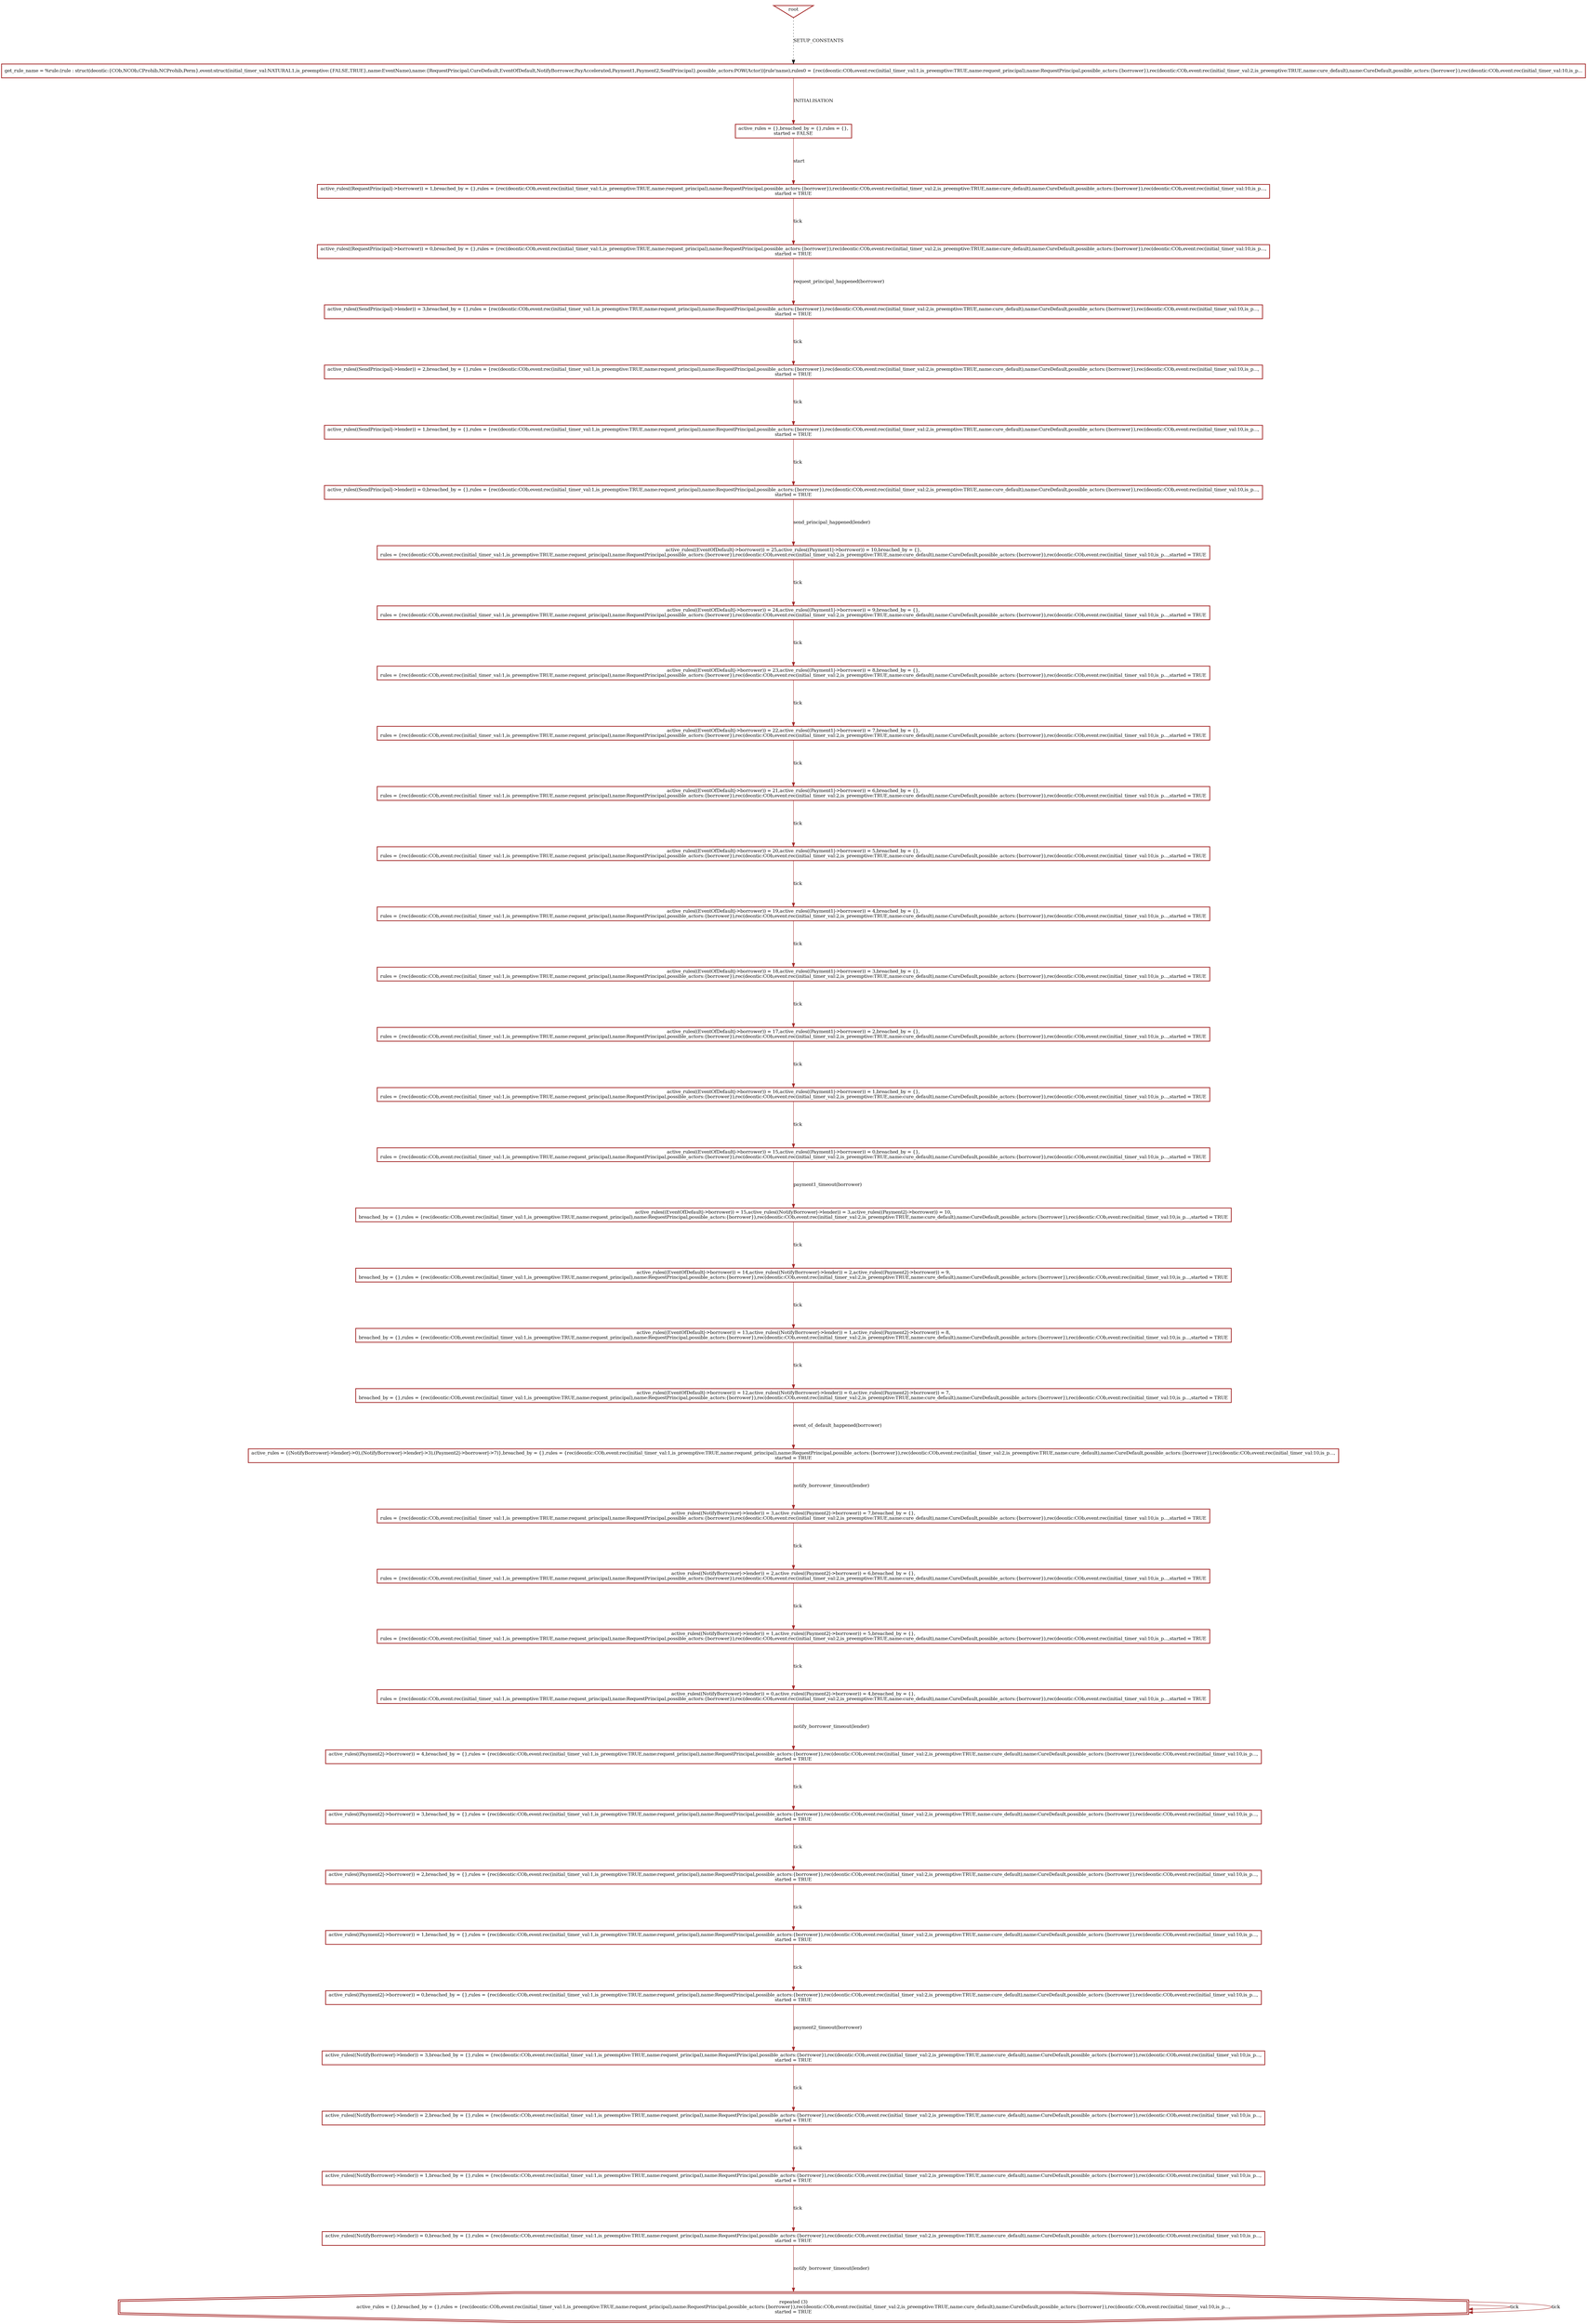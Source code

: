 digraph history {
graph [nodesep=1.5, ranksep=1.5];
0 [shape=box, color="brown", fontsize=12, penwidth=2, label="get_rule_name = %rule.(rule : struct(deontic:\{COb,NCOb,CProhib,NCProhib,Perm\},event:struct(initial_timer_val:NATURAL1,is_preemptive:\{FALSE,TRUE\},name:EventName),name:\{RequestPrincipal,CureDefault,EventOfDefault,NotifyBorrower,PayAccelerated,Payment1,Payment2,SendPrincipal\},possible_actors:POW(Actor))\|rule\'name),rules0 = \{rec(deontic:COb,event:rec(initial_timer_val:1,is_preemptive:TRUE,name:request_principal),name:RequestPrincipal,possible_actors:\{borrower\}),rec(deontic:COb,event:rec(initial_timer_val:2,is_preemptive:TRUE,name:cure_default),name:CureDefault,possible_actors:\{borrower\}),rec(deontic:COb,event:rec(initial_timer_val:10,is_p..."];

1 [shape=box, color="brown", fontsize=12, penwidth=2, label="active_rules = \{\},breached_by = \{\},rules = \{\},\nstarted = FALSE"];

2 [shape=box, color="brown", fontsize=12, penwidth=2, label="active_rules((RequestPrincipal\|-\>borrower)) = 1,breached_by = \{\},rules = \{rec(deontic:COb,event:rec(initial_timer_val:1,is_preemptive:TRUE,name:request_principal),name:RequestPrincipal,possible_actors:\{borrower\}),rec(deontic:COb,event:rec(initial_timer_val:2,is_preemptive:TRUE,name:cure_default),name:CureDefault,possible_actors:\{borrower\}),rec(deontic:COb,event:rec(initial_timer_val:10,is_p...,\nstarted = TRUE"];

3 [shape=box, color="brown", fontsize=12, penwidth=2, label="active_rules((RequestPrincipal\|-\>borrower)) = 0,breached_by = \{\},rules = \{rec(deontic:COb,event:rec(initial_timer_val:1,is_preemptive:TRUE,name:request_principal),name:RequestPrincipal,possible_actors:\{borrower\}),rec(deontic:COb,event:rec(initial_timer_val:2,is_preemptive:TRUE,name:cure_default),name:CureDefault,possible_actors:\{borrower\}),rec(deontic:COb,event:rec(initial_timer_val:10,is_p...,\nstarted = TRUE"];

4 [shape=box, color="brown", fontsize=12, penwidth=2, label="active_rules((SendPrincipal\|-\>lender)) = 3,breached_by = \{\},rules = \{rec(deontic:COb,event:rec(initial_timer_val:1,is_preemptive:TRUE,name:request_principal),name:RequestPrincipal,possible_actors:\{borrower\}),rec(deontic:COb,event:rec(initial_timer_val:2,is_preemptive:TRUE,name:cure_default),name:CureDefault,possible_actors:\{borrower\}),rec(deontic:COb,event:rec(initial_timer_val:10,is_p...,\nstarted = TRUE"];

5 [shape=doubleoctagon, color="brown", fontsize=12, penwidth=2, label="repeated (3)\nactive_rules = \{\},breached_by = \{\},rules = \{rec(deontic:COb,event:rec(initial_timer_val:1,is_preemptive:TRUE,name:request_principal),name:RequestPrincipal,possible_actors:\{borrower\}),rec(deontic:COb,event:rec(initial_timer_val:2,is_preemptive:TRUE,name:cure_default),name:CureDefault,possible_actors:\{borrower\}),rec(deontic:COb,event:rec(initial_timer_val:10,is_p...,\nstarted = TRUE"];

6 [shape=box, color="brown", fontsize=12, penwidth=2, label="active_rules((SendPrincipal\|-\>lender)) = 2,breached_by = \{\},rules = \{rec(deontic:COb,event:rec(initial_timer_val:1,is_preemptive:TRUE,name:request_principal),name:RequestPrincipal,possible_actors:\{borrower\}),rec(deontic:COb,event:rec(initial_timer_val:2,is_preemptive:TRUE,name:cure_default),name:CureDefault,possible_actors:\{borrower\}),rec(deontic:COb,event:rec(initial_timer_val:10,is_p...,\nstarted = TRUE"];

7 [shape=box, color="brown", fontsize=12, penwidth=2, label="active_rules((EventOfDefault\|-\>borrower)) = 25,active_rules((Payment1\|-\>borrower)) = 10,breached_by = \{\},\nrules = \{rec(deontic:COb,event:rec(initial_timer_val:1,is_preemptive:TRUE,name:request_principal),name:RequestPrincipal,possible_actors:\{borrower\}),rec(deontic:COb,event:rec(initial_timer_val:2,is_preemptive:TRUE,name:cure_default),name:CureDefault,possible_actors:\{borrower\}),rec(deontic:COb,event:rec(initial_timer_val:10,is_p...,started = TRUE"];

8 [shape=box, color="brown", fontsize=12, penwidth=2, label="active_rules((SendPrincipal\|-\>lender)) = 1,breached_by = \{\},rules = \{rec(deontic:COb,event:rec(initial_timer_val:1,is_preemptive:TRUE,name:request_principal),name:RequestPrincipal,possible_actors:\{borrower\}),rec(deontic:COb,event:rec(initial_timer_val:2,is_preemptive:TRUE,name:cure_default),name:CureDefault,possible_actors:\{borrower\}),rec(deontic:COb,event:rec(initial_timer_val:10,is_p...,\nstarted = TRUE"];

9 [shape=box, color="brown", fontsize=12, penwidth=2, label="active_rules((SendPrincipal\|-\>lender)) = 0,breached_by = \{\},rules = \{rec(deontic:COb,event:rec(initial_timer_val:1,is_preemptive:TRUE,name:request_principal),name:RequestPrincipal,possible_actors:\{borrower\}),rec(deontic:COb,event:rec(initial_timer_val:2,is_preemptive:TRUE,name:cure_default),name:CureDefault,possible_actors:\{borrower\}),rec(deontic:COb,event:rec(initial_timer_val:10,is_p...,\nstarted = TRUE"];

11 [shape=box, color="brown", fontsize=12, penwidth=2, label="active_rules((EventOfDefault\|-\>borrower)) = 24,active_rules((Payment1\|-\>borrower)) = 9,breached_by = \{\},\nrules = \{rec(deontic:COb,event:rec(initial_timer_val:1,is_preemptive:TRUE,name:request_principal),name:RequestPrincipal,possible_actors:\{borrower\}),rec(deontic:COb,event:rec(initial_timer_val:2,is_preemptive:TRUE,name:cure_default),name:CureDefault,possible_actors:\{borrower\}),rec(deontic:COb,event:rec(initial_timer_val:10,is_p...,started = TRUE"];

13 [shape=box, color="brown", fontsize=12, penwidth=2, label="active_rules((EventOfDefault\|-\>borrower)) = 23,active_rules((Payment1\|-\>borrower)) = 8,breached_by = \{\},\nrules = \{rec(deontic:COb,event:rec(initial_timer_val:1,is_preemptive:TRUE,name:request_principal),name:RequestPrincipal,possible_actors:\{borrower\}),rec(deontic:COb,event:rec(initial_timer_val:2,is_preemptive:TRUE,name:cure_default),name:CureDefault,possible_actors:\{borrower\}),rec(deontic:COb,event:rec(initial_timer_val:10,is_p...,started = TRUE"];

17 [shape=box, color="brown", fontsize=12, penwidth=2, label="active_rules((EventOfDefault\|-\>borrower)) = 22,active_rules((Payment1\|-\>borrower)) = 7,breached_by = \{\},\nrules = \{rec(deontic:COb,event:rec(initial_timer_val:1,is_preemptive:TRUE,name:request_principal),name:RequestPrincipal,possible_actors:\{borrower\}),rec(deontic:COb,event:rec(initial_timer_val:2,is_preemptive:TRUE,name:cure_default),name:CureDefault,possible_actors:\{borrower\}),rec(deontic:COb,event:rec(initial_timer_val:10,is_p...,started = TRUE"];

21 [shape=box, color="brown", fontsize=12, penwidth=2, label="active_rules((EventOfDefault\|-\>borrower)) = 21,active_rules((Payment1\|-\>borrower)) = 6,breached_by = \{\},\nrules = \{rec(deontic:COb,event:rec(initial_timer_val:1,is_preemptive:TRUE,name:request_principal),name:RequestPrincipal,possible_actors:\{borrower\}),rec(deontic:COb,event:rec(initial_timer_val:2,is_preemptive:TRUE,name:cure_default),name:CureDefault,possible_actors:\{borrower\}),rec(deontic:COb,event:rec(initial_timer_val:10,is_p...,started = TRUE"];

25 [shape=box, color="brown", fontsize=12, penwidth=2, label="active_rules((EventOfDefault\|-\>borrower)) = 20,active_rules((Payment1\|-\>borrower)) = 5,breached_by = \{\},\nrules = \{rec(deontic:COb,event:rec(initial_timer_val:1,is_preemptive:TRUE,name:request_principal),name:RequestPrincipal,possible_actors:\{borrower\}),rec(deontic:COb,event:rec(initial_timer_val:2,is_preemptive:TRUE,name:cure_default),name:CureDefault,possible_actors:\{borrower\}),rec(deontic:COb,event:rec(initial_timer_val:10,is_p...,started = TRUE"];

29 [shape=box, color="brown", fontsize=12, penwidth=2, label="active_rules((EventOfDefault\|-\>borrower)) = 19,active_rules((Payment1\|-\>borrower)) = 4,breached_by = \{\},\nrules = \{rec(deontic:COb,event:rec(initial_timer_val:1,is_preemptive:TRUE,name:request_principal),name:RequestPrincipal,possible_actors:\{borrower\}),rec(deontic:COb,event:rec(initial_timer_val:2,is_preemptive:TRUE,name:cure_default),name:CureDefault,possible_actors:\{borrower\}),rec(deontic:COb,event:rec(initial_timer_val:10,is_p...,started = TRUE"];

33 [shape=box, color="brown", fontsize=12, penwidth=2, label="active_rules((EventOfDefault\|-\>borrower)) = 18,active_rules((Payment1\|-\>borrower)) = 3,breached_by = \{\},\nrules = \{rec(deontic:COb,event:rec(initial_timer_val:1,is_preemptive:TRUE,name:request_principal),name:RequestPrincipal,possible_actors:\{borrower\}),rec(deontic:COb,event:rec(initial_timer_val:2,is_preemptive:TRUE,name:cure_default),name:CureDefault,possible_actors:\{borrower\}),rec(deontic:COb,event:rec(initial_timer_val:10,is_p...,started = TRUE"];

37 [shape=box, color="brown", fontsize=12, penwidth=2, label="active_rules((EventOfDefault\|-\>borrower)) = 17,active_rules((Payment1\|-\>borrower)) = 2,breached_by = \{\},\nrules = \{rec(deontic:COb,event:rec(initial_timer_val:1,is_preemptive:TRUE,name:request_principal),name:RequestPrincipal,possible_actors:\{borrower\}),rec(deontic:COb,event:rec(initial_timer_val:2,is_preemptive:TRUE,name:cure_default),name:CureDefault,possible_actors:\{borrower\}),rec(deontic:COb,event:rec(initial_timer_val:10,is_p...,started = TRUE"];

41 [shape=box, color="brown", fontsize=12, penwidth=2, label="active_rules((EventOfDefault\|-\>borrower)) = 16,active_rules((Payment1\|-\>borrower)) = 1,breached_by = \{\},\nrules = \{rec(deontic:COb,event:rec(initial_timer_val:1,is_preemptive:TRUE,name:request_principal),name:RequestPrincipal,possible_actors:\{borrower\}),rec(deontic:COb,event:rec(initial_timer_val:2,is_preemptive:TRUE,name:cure_default),name:CureDefault,possible_actors:\{borrower\}),rec(deontic:COb,event:rec(initial_timer_val:10,is_p...,started = TRUE"];

45 [shape=box, color="brown", fontsize=12, penwidth=2, label="active_rules((EventOfDefault\|-\>borrower)) = 15,active_rules((Payment1\|-\>borrower)) = 0,breached_by = \{\},\nrules = \{rec(deontic:COb,event:rec(initial_timer_val:1,is_preemptive:TRUE,name:request_principal),name:RequestPrincipal,possible_actors:\{borrower\}),rec(deontic:COb,event:rec(initial_timer_val:2,is_preemptive:TRUE,name:cure_default),name:CureDefault,possible_actors:\{borrower\}),rec(deontic:COb,event:rec(initial_timer_val:10,is_p...,started = TRUE"];

50 [shape=box, color="brown", fontsize=12, penwidth=2, label="active_rules((EventOfDefault\|-\>borrower)) = 15,active_rules((NotifyBorrower\|-\>lender)) = 3,active_rules((Payment2\|-\>borrower)) = 10,\nbreached_by = \{\},rules = \{rec(deontic:COb,event:rec(initial_timer_val:1,is_preemptive:TRUE,name:request_principal),name:RequestPrincipal,possible_actors:\{borrower\}),rec(deontic:COb,event:rec(initial_timer_val:2,is_preemptive:TRUE,name:cure_default),name:CureDefault,possible_actors:\{borrower\}),rec(deontic:COb,event:rec(initial_timer_val:10,is_p...,started = TRUE"];

54 [shape=box, color="brown", fontsize=12, penwidth=2, label="active_rules((EventOfDefault\|-\>borrower)) = 14,active_rules((NotifyBorrower\|-\>lender)) = 2,active_rules((Payment2\|-\>borrower)) = 9,\nbreached_by = \{\},rules = \{rec(deontic:COb,event:rec(initial_timer_val:1,is_preemptive:TRUE,name:request_principal),name:RequestPrincipal,possible_actors:\{borrower\}),rec(deontic:COb,event:rec(initial_timer_val:2,is_preemptive:TRUE,name:cure_default),name:CureDefault,possible_actors:\{borrower\}),rec(deontic:COb,event:rec(initial_timer_val:10,is_p...,started = TRUE"];

58 [shape=box, color="brown", fontsize=12, penwidth=2, label="active_rules((EventOfDefault\|-\>borrower)) = 13,active_rules((NotifyBorrower\|-\>lender)) = 1,active_rules((Payment2\|-\>borrower)) = 8,\nbreached_by = \{\},rules = \{rec(deontic:COb,event:rec(initial_timer_val:1,is_preemptive:TRUE,name:request_principal),name:RequestPrincipal,possible_actors:\{borrower\}),rec(deontic:COb,event:rec(initial_timer_val:2,is_preemptive:TRUE,name:cure_default),name:CureDefault,possible_actors:\{borrower\}),rec(deontic:COb,event:rec(initial_timer_val:10,is_p...,started = TRUE"];

65 [shape=box, color="brown", fontsize=12, penwidth=2, label="active_rules((EventOfDefault\|-\>borrower)) = 12,active_rules((NotifyBorrower\|-\>lender)) = 0,active_rules((Payment2\|-\>borrower)) = 7,\nbreached_by = \{\},rules = \{rec(deontic:COb,event:rec(initial_timer_val:1,is_preemptive:TRUE,name:request_principal),name:RequestPrincipal,possible_actors:\{borrower\}),rec(deontic:COb,event:rec(initial_timer_val:2,is_preemptive:TRUE,name:cure_default),name:CureDefault,possible_actors:\{borrower\}),rec(deontic:COb,event:rec(initial_timer_val:10,is_p...,started = TRUE"];

73 [shape=box, color="brown", fontsize=12, penwidth=2, label="active_rules = \{(NotifyBorrower\|-\>lender\|-\>0),(NotifyBorrower\|-\>lender\|-\>3),(Payment2\|-\>borrower\|-\>7)\},breached_by = \{\},rules = \{rec(deontic:COb,event:rec(initial_timer_val:1,is_preemptive:TRUE,name:request_principal),name:RequestPrincipal,possible_actors:\{borrower\}),rec(deontic:COb,event:rec(initial_timer_val:2,is_preemptive:TRUE,name:cure_default),name:CureDefault,possible_actors:\{borrower\}),rec(deontic:COb,event:rec(initial_timer_val:10,is_p...,\nstarted = TRUE"];

82 [shape=box, color="brown", fontsize=12, penwidth=2, label="active_rules((NotifyBorrower\|-\>lender)) = 3,active_rules((Payment2\|-\>borrower)) = 7,breached_by = \{\},\nrules = \{rec(deontic:COb,event:rec(initial_timer_val:1,is_preemptive:TRUE,name:request_principal),name:RequestPrincipal,possible_actors:\{borrower\}),rec(deontic:COb,event:rec(initial_timer_val:2,is_preemptive:TRUE,name:cure_default),name:CureDefault,possible_actors:\{borrower\}),rec(deontic:COb,event:rec(initial_timer_val:10,is_p...,started = TRUE"];

88 [shape=box, color="brown", fontsize=12, penwidth=2, label="active_rules((NotifyBorrower\|-\>lender)) = 2,active_rules((Payment2\|-\>borrower)) = 6,breached_by = \{\},\nrules = \{rec(deontic:COb,event:rec(initial_timer_val:1,is_preemptive:TRUE,name:request_principal),name:RequestPrincipal,possible_actors:\{borrower\}),rec(deontic:COb,event:rec(initial_timer_val:2,is_preemptive:TRUE,name:cure_default),name:CureDefault,possible_actors:\{borrower\}),rec(deontic:COb,event:rec(initial_timer_val:10,is_p...,started = TRUE"];

95 [shape=box, color="brown", fontsize=12, penwidth=2, label="active_rules((NotifyBorrower\|-\>lender)) = 1,active_rules((Payment2\|-\>borrower)) = 5,breached_by = \{\},\nrules = \{rec(deontic:COb,event:rec(initial_timer_val:1,is_preemptive:TRUE,name:request_principal),name:RequestPrincipal,possible_actors:\{borrower\}),rec(deontic:COb,event:rec(initial_timer_val:2,is_preemptive:TRUE,name:cure_default),name:CureDefault,possible_actors:\{borrower\}),rec(deontic:COb,event:rec(initial_timer_val:10,is_p...,started = TRUE"];

97 [shape=box, color="brown", fontsize=12, penwidth=2, label="active_rules((NotifyBorrower\|-\>lender)) = 0,active_rules((Payment2\|-\>borrower)) = 4,breached_by = \{\},\nrules = \{rec(deontic:COb,event:rec(initial_timer_val:1,is_preemptive:TRUE,name:request_principal),name:RequestPrincipal,possible_actors:\{borrower\}),rec(deontic:COb,event:rec(initial_timer_val:2,is_preemptive:TRUE,name:cure_default),name:CureDefault,possible_actors:\{borrower\}),rec(deontic:COb,event:rec(initial_timer_val:10,is_p...,started = TRUE"];

101 [shape=box, color="brown", fontsize=12, penwidth=2, label="active_rules((Payment2\|-\>borrower)) = 4,breached_by = \{\},rules = \{rec(deontic:COb,event:rec(initial_timer_val:1,is_preemptive:TRUE,name:request_principal),name:RequestPrincipal,possible_actors:\{borrower\}),rec(deontic:COb,event:rec(initial_timer_val:2,is_preemptive:TRUE,name:cure_default),name:CureDefault,possible_actors:\{borrower\}),rec(deontic:COb,event:rec(initial_timer_val:10,is_p...,\nstarted = TRUE"];

104 [shape=box, color="brown", fontsize=12, penwidth=2, label="active_rules((Payment2\|-\>borrower)) = 3,breached_by = \{\},rules = \{rec(deontic:COb,event:rec(initial_timer_val:1,is_preemptive:TRUE,name:request_principal),name:RequestPrincipal,possible_actors:\{borrower\}),rec(deontic:COb,event:rec(initial_timer_val:2,is_preemptive:TRUE,name:cure_default),name:CureDefault,possible_actors:\{borrower\}),rec(deontic:COb,event:rec(initial_timer_val:10,is_p...,\nstarted = TRUE"];

106 [shape=box, color="brown", fontsize=12, penwidth=2, label="active_rules((Payment2\|-\>borrower)) = 2,breached_by = \{\},rules = \{rec(deontic:COb,event:rec(initial_timer_val:1,is_preemptive:TRUE,name:request_principal),name:RequestPrincipal,possible_actors:\{borrower\}),rec(deontic:COb,event:rec(initial_timer_val:2,is_preemptive:TRUE,name:cure_default),name:CureDefault,possible_actors:\{borrower\}),rec(deontic:COb,event:rec(initial_timer_val:10,is_p...,\nstarted = TRUE"];

107 [shape=box, color="brown", fontsize=12, penwidth=2, label="active_rules((Payment2\|-\>borrower)) = 1,breached_by = \{\},rules = \{rec(deontic:COb,event:rec(initial_timer_val:1,is_preemptive:TRUE,name:request_principal),name:RequestPrincipal,possible_actors:\{borrower\}),rec(deontic:COb,event:rec(initial_timer_val:2,is_preemptive:TRUE,name:cure_default),name:CureDefault,possible_actors:\{borrower\}),rec(deontic:COb,event:rec(initial_timer_val:10,is_p...,\nstarted = TRUE"];

108 [shape=box, color="brown", fontsize=12, penwidth=2, label="active_rules((Payment2\|-\>borrower)) = 0,breached_by = \{\},rules = \{rec(deontic:COb,event:rec(initial_timer_val:1,is_preemptive:TRUE,name:request_principal),name:RequestPrincipal,possible_actors:\{borrower\}),rec(deontic:COb,event:rec(initial_timer_val:2,is_preemptive:TRUE,name:cure_default),name:CureDefault,possible_actors:\{borrower\}),rec(deontic:COb,event:rec(initial_timer_val:10,is_p...,\nstarted = TRUE"];

109 [shape=box, color="brown", fontsize=12, penwidth=2, label="active_rules((NotifyBorrower\|-\>lender)) = 3,breached_by = \{\},rules = \{rec(deontic:COb,event:rec(initial_timer_val:1,is_preemptive:TRUE,name:request_principal),name:RequestPrincipal,possible_actors:\{borrower\}),rec(deontic:COb,event:rec(initial_timer_val:2,is_preemptive:TRUE,name:cure_default),name:CureDefault,possible_actors:\{borrower\}),rec(deontic:COb,event:rec(initial_timer_val:10,is_p...,\nstarted = TRUE"];

110 [shape=box, color="brown", fontsize=12, penwidth=2, label="active_rules((NotifyBorrower\|-\>lender)) = 2,breached_by = \{\},rules = \{rec(deontic:COb,event:rec(initial_timer_val:1,is_preemptive:TRUE,name:request_principal),name:RequestPrincipal,possible_actors:\{borrower\}),rec(deontic:COb,event:rec(initial_timer_val:2,is_preemptive:TRUE,name:cure_default),name:CureDefault,possible_actors:\{borrower\}),rec(deontic:COb,event:rec(initial_timer_val:10,is_p...,\nstarted = TRUE"];

112 [shape=box, color="brown", fontsize=12, penwidth=2, label="active_rules((NotifyBorrower\|-\>lender)) = 1,breached_by = \{\},rules = \{rec(deontic:COb,event:rec(initial_timer_val:1,is_preemptive:TRUE,name:request_principal),name:RequestPrincipal,possible_actors:\{borrower\}),rec(deontic:COb,event:rec(initial_timer_val:2,is_preemptive:TRUE,name:cure_default),name:CureDefault,possible_actors:\{borrower\}),rec(deontic:COb,event:rec(initial_timer_val:10,is_p...,\nstarted = TRUE"];

114 [shape=box, color="brown", fontsize=12, penwidth=2, label="active_rules((NotifyBorrower\|-\>lender)) = 0,breached_by = \{\},rules = \{rec(deontic:COb,event:rec(initial_timer_val:1,is_preemptive:TRUE,name:request_principal),name:RequestPrincipal,possible_actors:\{borrower\}),rec(deontic:COb,event:rec(initial_timer_val:2,is_preemptive:TRUE,name:cure_default),name:CureDefault,possible_actors:\{borrower\}),rec(deontic:COb,event:rec(initial_timer_val:10,is_p...,\nstarted = TRUE"];

root [shape=invtriangle, color="brown", fontsize=12, penwidth=2, label="root"];

root -> 0 [style = dotted, color = black, label="SETUP_CONSTANTS", fontsize=12];

0 -> 1 [color = "brown", label="INITIALISATION", fontsize=12];

1 -> 2 [color = "brown", label="start", fontsize=12];

2 -> 3 [color = "brown", label="tick", fontsize=12];

3 -> 4 [color = "brown", label="request_principal_happened(borrower)", fontsize=12];

4 -> 6 [color = "brown", label="tick", fontsize=12];

6 -> 8 [color = "brown", label="tick", fontsize=12];

8 -> 9 [color = "brown", label="tick", fontsize=12];

9 -> 7 [color = "brown", label="send_principal_happened(lender)", fontsize=12];

7 -> 11 [color = "brown", label="tick", fontsize=12];

11 -> 13 [color = "brown", label="tick", fontsize=12];

13 -> 17 [color = "brown", label="tick", fontsize=12];

17 -> 21 [color = "brown", label="tick", fontsize=12];

21 -> 25 [color = "brown", label="tick", fontsize=12];

25 -> 29 [color = "brown", label="tick", fontsize=12];

29 -> 33 [color = "brown", label="tick", fontsize=12];

33 -> 37 [color = "brown", label="tick", fontsize=12];

37 -> 41 [color = "brown", label="tick", fontsize=12];

41 -> 45 [color = "brown", label="tick", fontsize=12];

45 -> 50 [color = "brown", label="payment1_timeout(borrower)", fontsize=12];

50 -> 54 [color = "brown", label="tick", fontsize=12];

54 -> 58 [color = "brown", label="tick", fontsize=12];

58 -> 65 [color = "brown", label="tick", fontsize=12];

65 -> 73 [color = "brown", label="event_of_default_happened(borrower)", fontsize=12];

73 -> 82 [color = "brown", label="notify_borrower_timeout(lender)", fontsize=12];

82 -> 88 [color = "brown", label="tick", fontsize=12];

88 -> 95 [color = "brown", label="tick", fontsize=12];

95 -> 97 [color = "brown", label="tick", fontsize=12];

97 -> 101 [color = "brown", label="notify_borrower_timeout(lender)", fontsize=12];

101 -> 104 [color = "brown", label="tick", fontsize=12];

104 -> 106 [color = "brown", label="tick", fontsize=12];

106 -> 107 [color = "brown", label="tick", fontsize=12];

107 -> 108 [color = "brown", label="tick", fontsize=12];

108 -> 109 [color = "brown", label="payment2_timeout(borrower)", fontsize=12];

109 -> 110 [color = "brown", label="tick", fontsize=12];

110 -> 112 [color = "brown", label="tick", fontsize=12];

112 -> 114 [color = "brown", label="tick", fontsize=12];

114 -> 5 [color = "brown", label="notify_borrower_timeout(lender)", fontsize=12];

5 -> 5 [color = "brown", label="tick", fontsize=12];

5 -> 5 [color = "brown", label="tick", fontsize=12];

}
